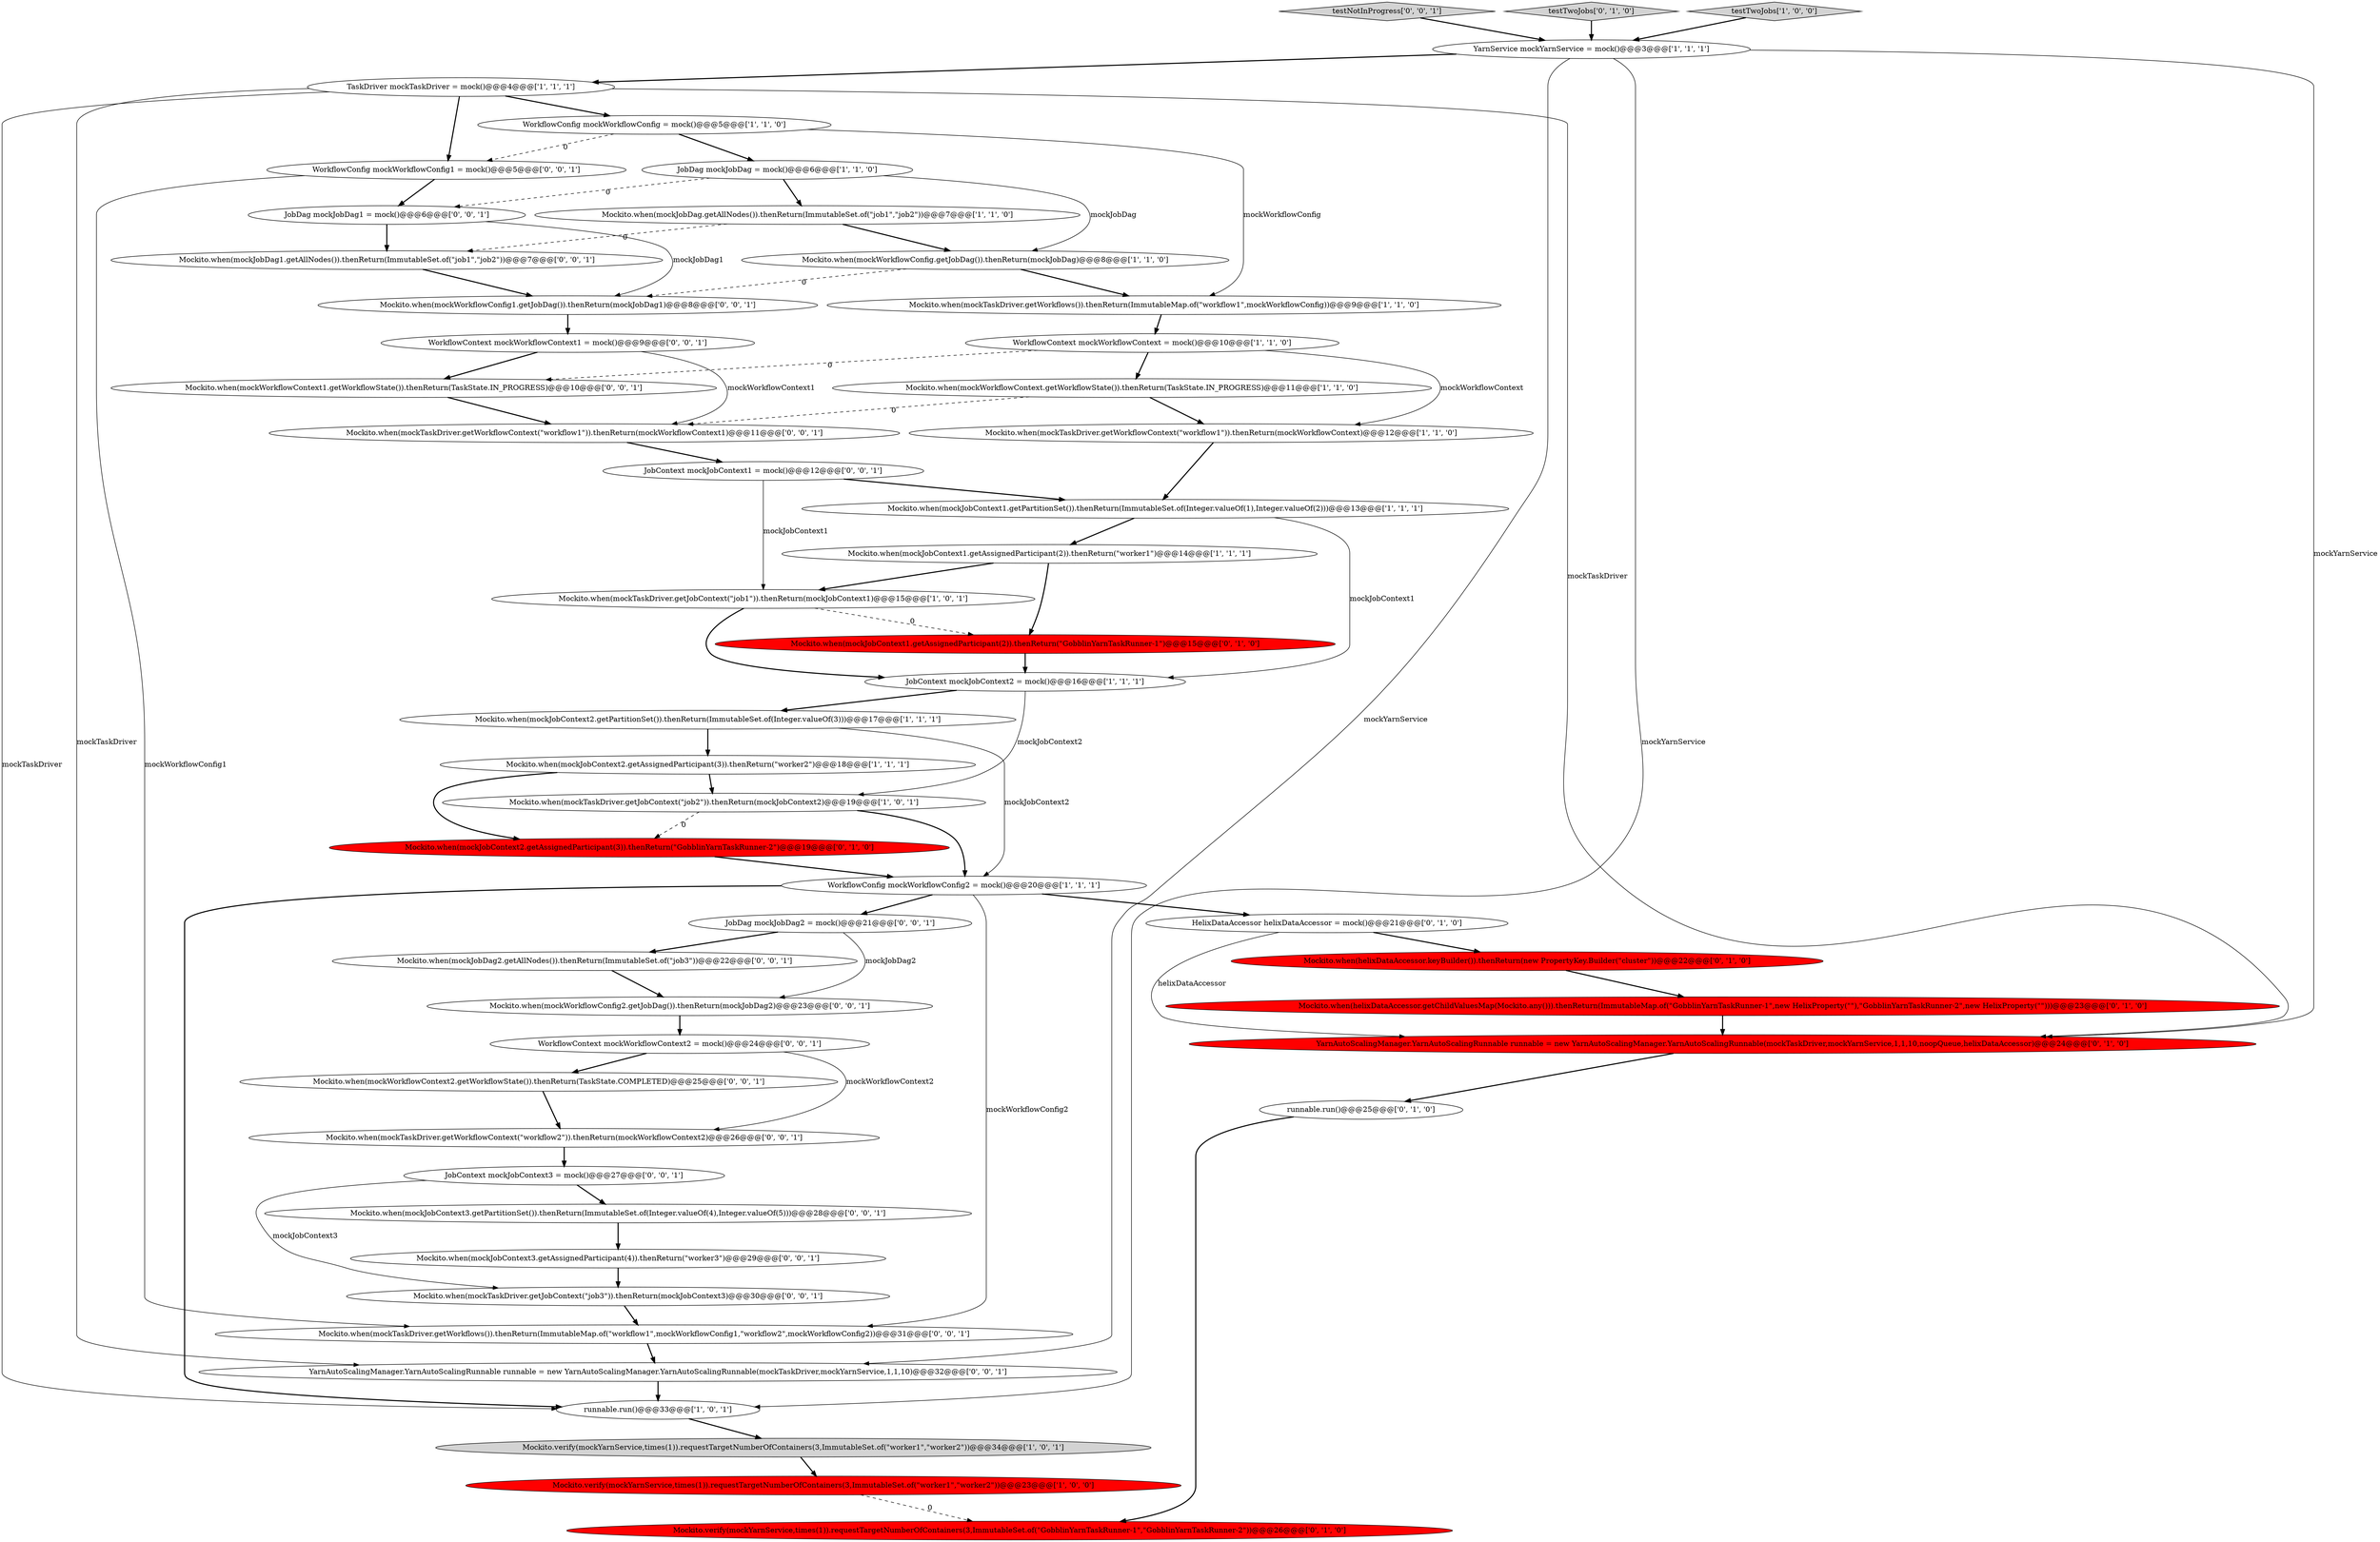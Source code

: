 digraph {
32 [style = filled, label = "Mockito.when(mockJobContext3.getAssignedParticipant(4)).thenReturn(\"worker3\")@@@29@@@['0', '0', '1']", fillcolor = white, shape = ellipse image = "AAA0AAABBB3BBB"];
31 [style = filled, label = "JobContext mockJobContext1 = mock()@@@12@@@['0', '0', '1']", fillcolor = white, shape = ellipse image = "AAA0AAABBB3BBB"];
38 [style = filled, label = "Mockito.when(mockWorkflowConfig2.getJobDag()).thenReturn(mockJobDag2)@@@23@@@['0', '0', '1']", fillcolor = white, shape = ellipse image = "AAA0AAABBB3BBB"];
49 [style = filled, label = "Mockito.when(mockJobDag2.getAllNodes()).thenReturn(ImmutableSet.of(\"job3\"))@@@22@@@['0', '0', '1']", fillcolor = white, shape = ellipse image = "AAA0AAABBB3BBB"];
28 [style = filled, label = "HelixDataAccessor helixDataAccessor = mock()@@@21@@@['0', '1', '0']", fillcolor = white, shape = ellipse image = "AAA0AAABBB2BBB"];
24 [style = filled, label = "YarnAutoScalingManager.YarnAutoScalingRunnable runnable = new YarnAutoScalingManager.YarnAutoScalingRunnable(mockTaskDriver,mockYarnService,1,1,10,noopQueue,helixDataAccessor)@@@24@@@['0', '1', '0']", fillcolor = red, shape = ellipse image = "AAA1AAABBB2BBB"];
33 [style = filled, label = "testNotInProgress['0', '0', '1']", fillcolor = lightgray, shape = diamond image = "AAA0AAABBB3BBB"];
35 [style = filled, label = "Mockito.when(mockWorkflowContext2.getWorkflowState()).thenReturn(TaskState.COMPLETED)@@@25@@@['0', '0', '1']", fillcolor = white, shape = ellipse image = "AAA0AAABBB3BBB"];
39 [style = filled, label = "Mockito.when(mockTaskDriver.getWorkflows()).thenReturn(ImmutableMap.of(\"workflow1\",mockWorkflowConfig1,\"workflow2\",mockWorkflowConfig2))@@@31@@@['0', '0', '1']", fillcolor = white, shape = ellipse image = "AAA0AAABBB3BBB"];
26 [style = filled, label = "Mockito.verify(mockYarnService,times(1)).requestTargetNumberOfContainers(3,ImmutableSet.of(\"GobblinYarnTaskRunner-1\",\"GobblinYarnTaskRunner-2\"))@@@26@@@['0', '1', '0']", fillcolor = red, shape = ellipse image = "AAA1AAABBB2BBB"];
6 [style = filled, label = "runnable.run()@@@33@@@['1', '0', '1']", fillcolor = white, shape = ellipse image = "AAA0AAABBB1BBB"];
43 [style = filled, label = "Mockito.when(mockTaskDriver.getWorkflowContext(\"workflow2\")).thenReturn(mockWorkflowContext2)@@@26@@@['0', '0', '1']", fillcolor = white, shape = ellipse image = "AAA0AAABBB3BBB"];
14 [style = filled, label = "JobContext mockJobContext2 = mock()@@@16@@@['1', '1', '1']", fillcolor = white, shape = ellipse image = "AAA0AAABBB1BBB"];
34 [style = filled, label = "JobDag mockJobDag2 = mock()@@@21@@@['0', '0', '1']", fillcolor = white, shape = ellipse image = "AAA0AAABBB3BBB"];
40 [style = filled, label = "Mockito.when(mockWorkflowContext1.getWorkflowState()).thenReturn(TaskState.IN_PROGRESS)@@@10@@@['0', '0', '1']", fillcolor = white, shape = ellipse image = "AAA0AAABBB3BBB"];
13 [style = filled, label = "WorkflowContext mockWorkflowContext = mock()@@@10@@@['1', '1', '0']", fillcolor = white, shape = ellipse image = "AAA0AAABBB1BBB"];
50 [style = filled, label = "WorkflowConfig mockWorkflowConfig1 = mock()@@@5@@@['0', '0', '1']", fillcolor = white, shape = ellipse image = "AAA0AAABBB3BBB"];
15 [style = filled, label = "Mockito.when(mockJobContext1.getPartitionSet()).thenReturn(ImmutableSet.of(Integer.valueOf(1),Integer.valueOf(2)))@@@13@@@['1', '1', '1']", fillcolor = white, shape = ellipse image = "AAA0AAABBB1BBB"];
20 [style = filled, label = "JobDag mockJobDag = mock()@@@6@@@['1', '1', '0']", fillcolor = white, shape = ellipse image = "AAA0AAABBB1BBB"];
2 [style = filled, label = "Mockito.when(mockJobContext2.getAssignedParticipant(3)).thenReturn(\"worker2\")@@@18@@@['1', '1', '1']", fillcolor = white, shape = ellipse image = "AAA0AAABBB1BBB"];
46 [style = filled, label = "WorkflowContext mockWorkflowContext2 = mock()@@@24@@@['0', '0', '1']", fillcolor = white, shape = ellipse image = "AAA0AAABBB3BBB"];
3 [style = filled, label = "YarnService mockYarnService = mock()@@@3@@@['1', '1', '1']", fillcolor = white, shape = ellipse image = "AAA0AAABBB1BBB"];
9 [style = filled, label = "Mockito.when(mockTaskDriver.getJobContext(\"job1\")).thenReturn(mockJobContext1)@@@15@@@['1', '0', '1']", fillcolor = white, shape = ellipse image = "AAA0AAABBB1BBB"];
16 [style = filled, label = "WorkflowConfig mockWorkflowConfig2 = mock()@@@20@@@['1', '1', '1']", fillcolor = white, shape = ellipse image = "AAA0AAABBB1BBB"];
18 [style = filled, label = "Mockito.when(mockTaskDriver.getJobContext(\"job2\")).thenReturn(mockJobContext2)@@@19@@@['1', '0', '1']", fillcolor = white, shape = ellipse image = "AAA0AAABBB1BBB"];
19 [style = filled, label = "Mockito.verify(mockYarnService,times(1)).requestTargetNumberOfContainers(3,ImmutableSet.of(\"worker1\",\"worker2\"))@@@23@@@['1', '0', '0']", fillcolor = red, shape = ellipse image = "AAA1AAABBB1BBB"];
4 [style = filled, label = "Mockito.when(mockWorkflowContext.getWorkflowState()).thenReturn(TaskState.IN_PROGRESS)@@@11@@@['1', '1', '0']", fillcolor = white, shape = ellipse image = "AAA0AAABBB1BBB"];
10 [style = filled, label = "Mockito.when(mockJobDag.getAllNodes()).thenReturn(ImmutableSet.of(\"job1\",\"job2\"))@@@7@@@['1', '1', '0']", fillcolor = white, shape = ellipse image = "AAA0AAABBB1BBB"];
36 [style = filled, label = "Mockito.when(mockTaskDriver.getJobContext(\"job3\")).thenReturn(mockJobContext3)@@@30@@@['0', '0', '1']", fillcolor = white, shape = ellipse image = "AAA0AAABBB3BBB"];
25 [style = filled, label = "testTwoJobs['0', '1', '0']", fillcolor = lightgray, shape = diamond image = "AAA0AAABBB2BBB"];
47 [style = filled, label = "Mockito.when(mockTaskDriver.getWorkflowContext(\"workflow1\")).thenReturn(mockWorkflowContext1)@@@11@@@['0', '0', '1']", fillcolor = white, shape = ellipse image = "AAA0AAABBB3BBB"];
7 [style = filled, label = "WorkflowConfig mockWorkflowConfig = mock()@@@5@@@['1', '1', '0']", fillcolor = white, shape = ellipse image = "AAA0AAABBB1BBB"];
41 [style = filled, label = "Mockito.when(mockJobContext3.getPartitionSet()).thenReturn(ImmutableSet.of(Integer.valueOf(4),Integer.valueOf(5)))@@@28@@@['0', '0', '1']", fillcolor = white, shape = ellipse image = "AAA0AAABBB3BBB"];
5 [style = filled, label = "Mockito.verify(mockYarnService,times(1)).requestTargetNumberOfContainers(3,ImmutableSet.of(\"worker1\",\"worker2\"))@@@34@@@['1', '0', '1']", fillcolor = lightgray, shape = ellipse image = "AAA0AAABBB1BBB"];
44 [style = filled, label = "WorkflowContext mockWorkflowContext1 = mock()@@@9@@@['0', '0', '1']", fillcolor = white, shape = ellipse image = "AAA0AAABBB3BBB"];
48 [style = filled, label = "JobContext mockJobContext3 = mock()@@@27@@@['0', '0', '1']", fillcolor = white, shape = ellipse image = "AAA0AAABBB3BBB"];
0 [style = filled, label = "Mockito.when(mockWorkflowConfig.getJobDag()).thenReturn(mockJobDag)@@@8@@@['1', '1', '0']", fillcolor = white, shape = ellipse image = "AAA0AAABBB1BBB"];
45 [style = filled, label = "Mockito.when(mockJobDag1.getAllNodes()).thenReturn(ImmutableSet.of(\"job1\",\"job2\"))@@@7@@@['0', '0', '1']", fillcolor = white, shape = ellipse image = "AAA0AAABBB3BBB"];
12 [style = filled, label = "TaskDriver mockTaskDriver = mock()@@@4@@@['1', '1', '1']", fillcolor = white, shape = ellipse image = "AAA0AAABBB1BBB"];
51 [style = filled, label = "JobDag mockJobDag1 = mock()@@@6@@@['0', '0', '1']", fillcolor = white, shape = ellipse image = "AAA0AAABBB3BBB"];
22 [style = filled, label = "Mockito.when(helixDataAccessor.keyBuilder()).thenReturn(new PropertyKey.Builder(\"cluster\"))@@@22@@@['0', '1', '0']", fillcolor = red, shape = ellipse image = "AAA1AAABBB2BBB"];
23 [style = filled, label = "Mockito.when(helixDataAccessor.getChildValuesMap(Mockito.any())).thenReturn(ImmutableMap.of(\"GobblinYarnTaskRunner-1\",new HelixProperty(\"\"),\"GobblinYarnTaskRunner-2\",new HelixProperty(\"\")))@@@23@@@['0', '1', '0']", fillcolor = red, shape = ellipse image = "AAA1AAABBB2BBB"];
21 [style = filled, label = "Mockito.when(mockJobContext1.getAssignedParticipant(2)).thenReturn(\"worker1\")@@@14@@@['1', '1', '1']", fillcolor = white, shape = ellipse image = "AAA0AAABBB1BBB"];
37 [style = filled, label = "YarnAutoScalingManager.YarnAutoScalingRunnable runnable = new YarnAutoScalingManager.YarnAutoScalingRunnable(mockTaskDriver,mockYarnService,1,1,10)@@@32@@@['0', '0', '1']", fillcolor = white, shape = ellipse image = "AAA0AAABBB3BBB"];
27 [style = filled, label = "Mockito.when(mockJobContext2.getAssignedParticipant(3)).thenReturn(\"GobblinYarnTaskRunner-2\")@@@19@@@['0', '1', '0']", fillcolor = red, shape = ellipse image = "AAA1AAABBB2BBB"];
29 [style = filled, label = "Mockito.when(mockJobContext1.getAssignedParticipant(2)).thenReturn(\"GobblinYarnTaskRunner-1\")@@@15@@@['0', '1', '0']", fillcolor = red, shape = ellipse image = "AAA1AAABBB2BBB"];
17 [style = filled, label = "Mockito.when(mockTaskDriver.getWorkflows()).thenReturn(ImmutableMap.of(\"workflow1\",mockWorkflowConfig))@@@9@@@['1', '1', '0']", fillcolor = white, shape = ellipse image = "AAA0AAABBB1BBB"];
42 [style = filled, label = "Mockito.when(mockWorkflowConfig1.getJobDag()).thenReturn(mockJobDag1)@@@8@@@['0', '0', '1']", fillcolor = white, shape = ellipse image = "AAA0AAABBB3BBB"];
11 [style = filled, label = "testTwoJobs['1', '0', '0']", fillcolor = lightgray, shape = diamond image = "AAA0AAABBB1BBB"];
30 [style = filled, label = "runnable.run()@@@25@@@['0', '1', '0']", fillcolor = white, shape = ellipse image = "AAA0AAABBB2BBB"];
1 [style = filled, label = "Mockito.when(mockJobContext2.getPartitionSet()).thenReturn(ImmutableSet.of(Integer.valueOf(3)))@@@17@@@['1', '1', '1']", fillcolor = white, shape = ellipse image = "AAA0AAABBB1BBB"];
8 [style = filled, label = "Mockito.when(mockTaskDriver.getWorkflowContext(\"workflow1\")).thenReturn(mockWorkflowContext)@@@12@@@['1', '1', '0']", fillcolor = white, shape = ellipse image = "AAA0AAABBB1BBB"];
15->21 [style = bold, label=""];
46->43 [style = solid, label="mockWorkflowContext2"];
35->43 [style = bold, label=""];
12->7 [style = bold, label=""];
24->30 [style = bold, label=""];
3->37 [style = solid, label="mockYarnService"];
13->8 [style = solid, label="mockWorkflowContext"];
42->44 [style = bold, label=""];
0->42 [style = dashed, label="0"];
40->47 [style = bold, label=""];
29->14 [style = bold, label=""];
9->14 [style = bold, label=""];
45->42 [style = bold, label=""];
4->8 [style = bold, label=""];
51->42 [style = solid, label="mockJobDag1"];
41->32 [style = bold, label=""];
48->41 [style = bold, label=""];
33->3 [style = bold, label=""];
0->17 [style = bold, label=""];
16->39 [style = solid, label="mockWorkflowConfig2"];
16->6 [style = bold, label=""];
30->26 [style = bold, label=""];
25->3 [style = bold, label=""];
16->34 [style = bold, label=""];
2->18 [style = bold, label=""];
49->38 [style = bold, label=""];
13->40 [style = dashed, label="0"];
27->16 [style = bold, label=""];
22->23 [style = bold, label=""];
21->9 [style = bold, label=""];
21->29 [style = bold, label=""];
44->47 [style = solid, label="mockWorkflowContext1"];
10->0 [style = bold, label=""];
2->27 [style = bold, label=""];
32->36 [style = bold, label=""];
15->14 [style = solid, label="mockJobContext1"];
38->46 [style = bold, label=""];
10->45 [style = dashed, label="0"];
39->37 [style = bold, label=""];
8->15 [style = bold, label=""];
34->49 [style = bold, label=""];
47->31 [style = bold, label=""];
18->27 [style = dashed, label="0"];
48->36 [style = solid, label="mockJobContext3"];
7->20 [style = bold, label=""];
3->12 [style = bold, label=""];
36->39 [style = bold, label=""];
5->19 [style = bold, label=""];
6->5 [style = bold, label=""];
14->18 [style = solid, label="mockJobContext2"];
19->26 [style = dashed, label="0"];
51->45 [style = bold, label=""];
11->3 [style = bold, label=""];
46->35 [style = bold, label=""];
20->0 [style = solid, label="mockJobDag"];
17->13 [style = bold, label=""];
1->2 [style = bold, label=""];
3->24 [style = solid, label="mockYarnService"];
28->24 [style = solid, label="helixDataAccessor"];
28->22 [style = bold, label=""];
34->38 [style = solid, label="mockJobDag2"];
18->16 [style = bold, label=""];
12->24 [style = solid, label="mockTaskDriver"];
50->39 [style = solid, label="mockWorkflowConfig1"];
12->50 [style = bold, label=""];
20->51 [style = dashed, label="0"];
43->48 [style = bold, label=""];
7->17 [style = solid, label="mockWorkflowConfig"];
44->40 [style = bold, label=""];
4->47 [style = dashed, label="0"];
31->9 [style = solid, label="mockJobContext1"];
37->6 [style = bold, label=""];
31->15 [style = bold, label=""];
1->16 [style = solid, label="mockJobContext2"];
14->1 [style = bold, label=""];
20->10 [style = bold, label=""];
23->24 [style = bold, label=""];
12->37 [style = solid, label="mockTaskDriver"];
9->29 [style = dashed, label="0"];
16->28 [style = bold, label=""];
3->6 [style = solid, label="mockYarnService"];
50->51 [style = bold, label=""];
12->6 [style = solid, label="mockTaskDriver"];
7->50 [style = dashed, label="0"];
13->4 [style = bold, label=""];
}
